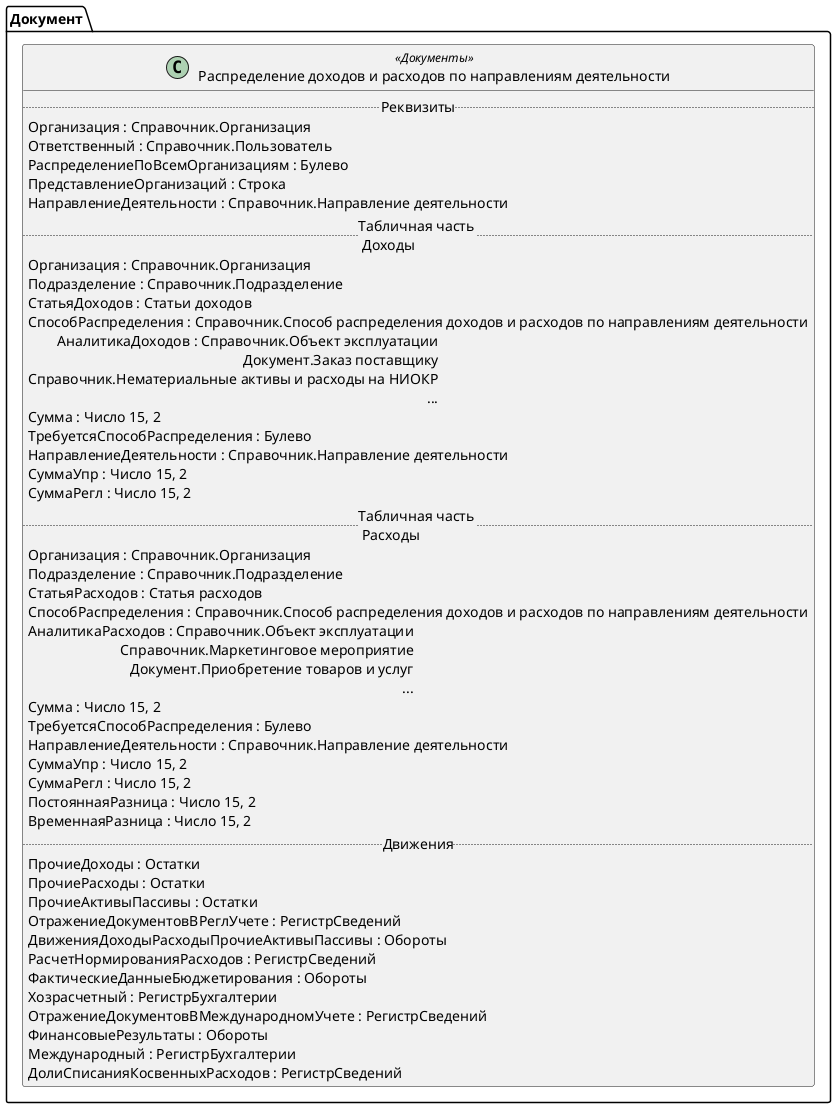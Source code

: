 ﻿@startuml РаспределениеДоходовИРасходовПоНаправлениямДеятельности
'!include templates.wsd
'..\include templates.wsd
class Документ.РаспределениеДоходовИРасходовПоНаправлениямДеятельности as "Распределение доходов и расходов по направлениям деятельности" <<Документы>>
{
..Реквизиты..
Организация : Справочник.Организация
Ответственный : Справочник.Пользователь
РаспределениеПоВсемОрганизациям : Булево
ПредставлениеОрганизаций : Строка
НаправлениеДеятельности : Справочник.Направление деятельности
..Табличная часть \n Доходы..
Организация : Справочник.Организация
Подразделение : Справочник.Подразделение
СтатьяДоходов : Статьи доходов
СпособРаспределения : Справочник.Способ распределения доходов и расходов по направлениям деятельности
АналитикаДоходов : Справочник.Объект эксплуатации\rДокумент.Заказ поставщику\rСправочник.Нематериальные активы и расходы на НИОКР\r...
Сумма : Число 15, 2
ТребуетсяСпособРаспределения : Булево
НаправлениеДеятельности : Справочник.Направление деятельности
СуммаУпр : Число 15, 2
СуммаРегл : Число 15, 2
..Табличная часть \n Расходы..
Организация : Справочник.Организация
Подразделение : Справочник.Подразделение
СтатьяРасходов : Статья расходов
СпособРаспределения : Справочник.Способ распределения доходов и расходов по направлениям деятельности
АналитикаРасходов : Справочник.Объект эксплуатации\rСправочник.Маркетинговое мероприятие\rДокумент.Приобретение товаров и услуг\r...
Сумма : Число 15, 2
ТребуетсяСпособРаспределения : Булево
НаправлениеДеятельности : Справочник.Направление деятельности
СуммаУпр : Число 15, 2
СуммаРегл : Число 15, 2
ПостояннаяРазница : Число 15, 2
ВременнаяРазница : Число 15, 2
..Движения..
ПрочиеДоходы : Остатки
ПрочиеРасходы : Остатки
ПрочиеАктивыПассивы : Остатки
ОтражениеДокументовВРеглУчете : РегистрСведений
ДвиженияДоходыРасходыПрочиеАктивыПассивы : Обороты
РасчетНормированияРасходов : РегистрСведений
ФактическиеДанныеБюджетирования : Обороты
Хозрасчетный : РегистрБухгалтерии
ОтражениеДокументовВМеждународномУчете : РегистрСведений
ФинансовыеРезультаты : Обороты
Международный : РегистрБухгалтерии
ДолиСписанияКосвенныхРасходов : РегистрСведений
}
@enduml
